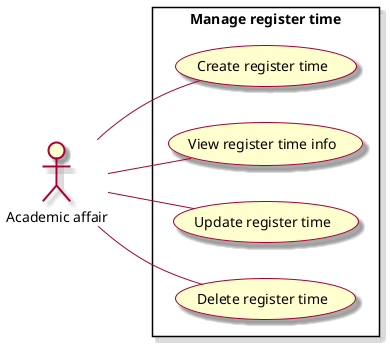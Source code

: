 @startuml ManageRegisterTime

skin rose
left to right direction

actor "Academic affair" as aa

rectangle "Manage register time" {
    usecase "Create register time" as createRegisterTime
    usecase "View register time info" as viewRegisterTime
    usecase "Update register time" as updateRegisterTime
    usecase "Delete register time" as deleteRegisterTime
}

aa -- createRegisterTime
aa -- viewRegisterTime
aa -- deleteRegisterTime
aa -- updateRegisterTime

@enduml